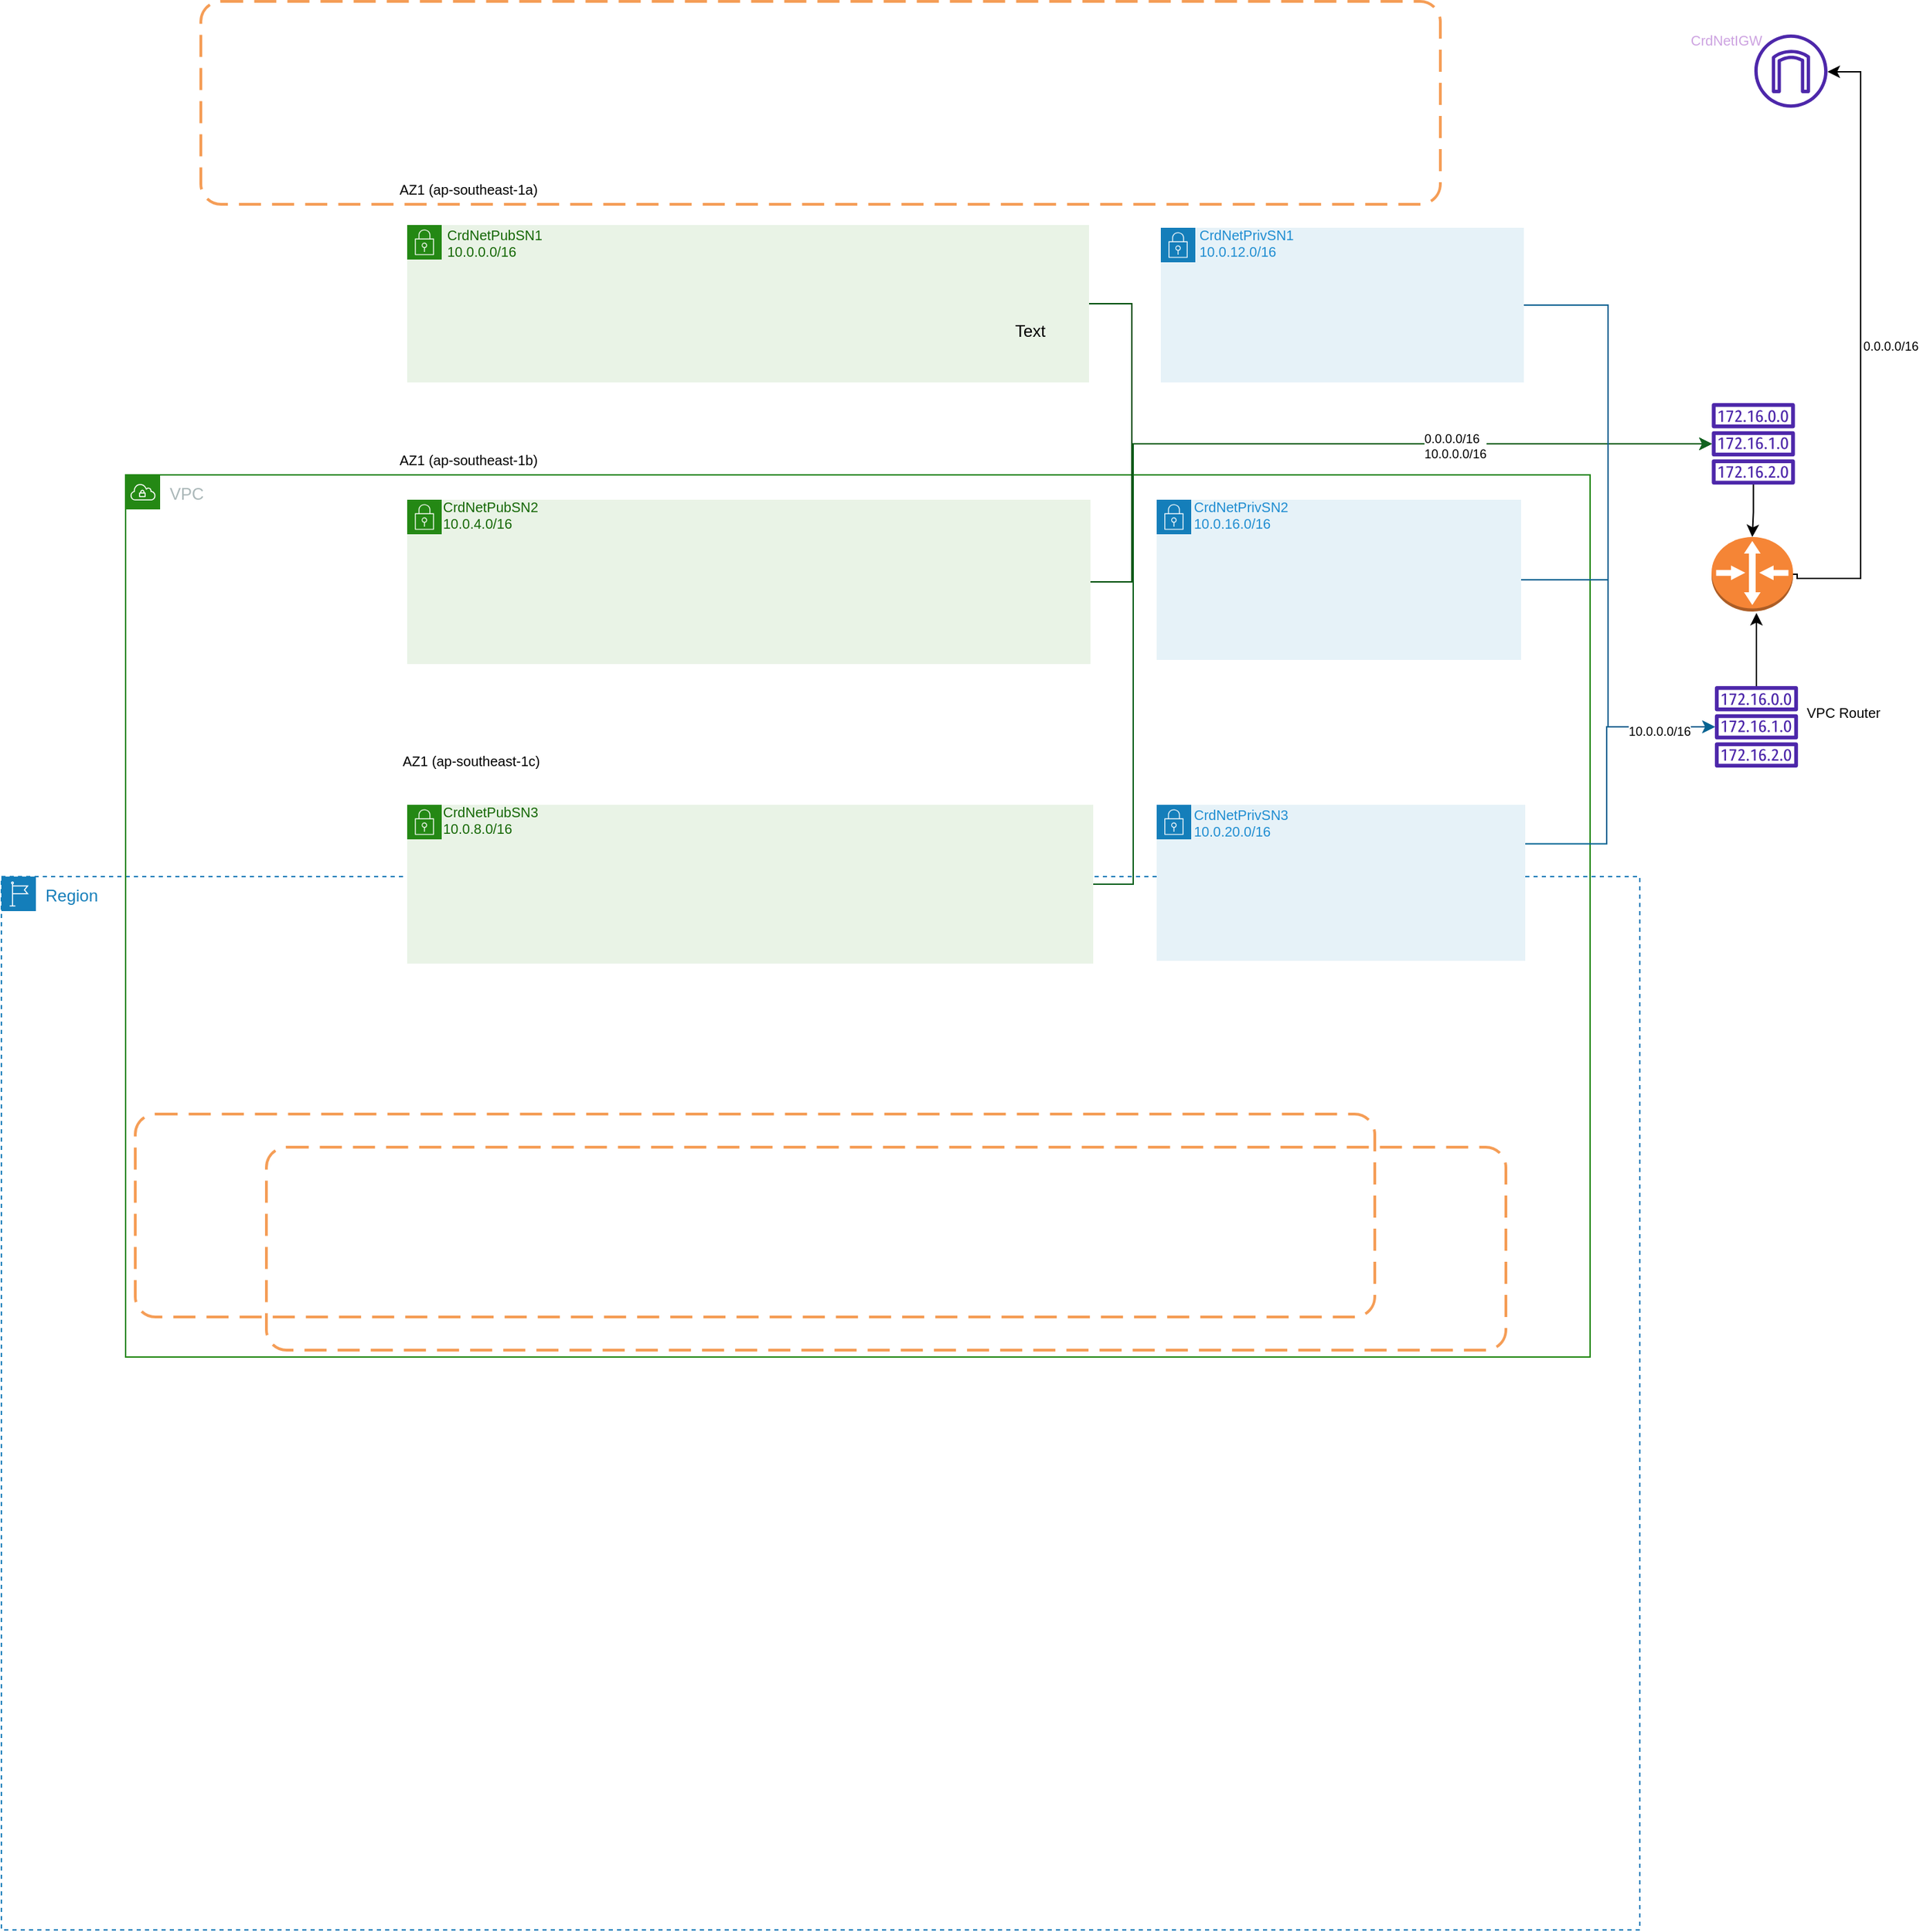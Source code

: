 <mxfile version="21.3.5" type="github">
  <diagram name="Page-1" id="iBFqbfJ5lfss9En26aZK">
    <mxGraphModel dx="1352" dy="1538" grid="0" gridSize="10" guides="1" tooltips="1" connect="1" arrows="1" fold="1" page="0" pageScale="1" pageWidth="827" pageHeight="1169" math="0" shadow="0">
      <root>
        <mxCell id="0" />
        <mxCell id="1" parent="0" />
        <mxCell id="W3irkt5UCbClybCe4O8I-8" value="Region" style="points=[[0,0],[0.25,0],[0.5,0],[0.75,0],[1,0],[1,0.25],[1,0.5],[1,0.75],[1,1],[0.75,1],[0.5,1],[0.25,1],[0,1],[0,0.75],[0,0.5],[0,0.25]];outlineConnect=0;gradientColor=none;html=1;whiteSpace=wrap;fontSize=12;fontStyle=0;container=0;pointerEvents=0;collapsible=0;recursiveResize=0;shape=mxgraph.aws4.group;grIcon=mxgraph.aws4.group_region;strokeColor=#147EBA;fillColor=none;verticalAlign=top;align=left;spacingLeft=30;fontColor=#147EBA;dashed=1;movable=1;resizable=1;rotatable=1;deletable=1;editable=1;locked=0;connectable=1;" parent="1" vertex="1">
          <mxGeometry x="275" y="32" width="1187" height="763" as="geometry" />
        </mxCell>
        <mxCell id="W3irkt5UCbClybCe4O8I-9" value="VPC" style="points=[[0,0],[0.25,0],[0.5,0],[0.75,0],[1,0],[1,0.25],[1,0.5],[1,0.75],[1,1],[0.75,1],[0.5,1],[0.25,1],[0,1],[0,0.75],[0,0.5],[0,0.25]];outlineConnect=0;gradientColor=none;html=1;whiteSpace=wrap;fontSize=12;fontStyle=0;container=0;pointerEvents=0;collapsible=0;recursiveResize=0;shape=mxgraph.aws4.group;grIcon=mxgraph.aws4.group_vpc;strokeColor=#248814;fillColor=none;verticalAlign=top;align=left;spacingLeft=30;fontColor=#AAB7B8;dashed=0;movable=1;resizable=1;rotatable=1;deletable=1;editable=1;locked=0;connectable=1;" parent="1" vertex="1">
          <mxGeometry x="365" y="-259" width="1061" height="639" as="geometry" />
        </mxCell>
        <mxCell id="9FQ_Lgyh3Yluo9eS3zsB-1" value="" style="sketch=0;outlineConnect=0;fontColor=#232F3E;gradientColor=none;fillColor=#4D27AA;strokeColor=none;dashed=0;verticalLabelPosition=bottom;verticalAlign=top;align=center;html=1;fontSize=12;fontStyle=0;aspect=fixed;pointerEvents=1;shape=mxgraph.aws4.internet_gateway;" vertex="1" parent="1">
          <mxGeometry x="1545" y="-578" width="53" height="53" as="geometry" />
        </mxCell>
        <mxCell id="9FQ_Lgyh3Yluo9eS3zsB-2" value="&lt;font color=&quot;#cda3e1&quot;&gt;CrdNetIGW&lt;/font&gt;" style="text;html=1;strokeColor=none;fillColor=default;align=left;verticalAlign=middle;whiteSpace=wrap;rounded=0;strokeWidth=0;fontSize=10;opacity=0;" vertex="1" parent="1">
          <mxGeometry x="1497" y="-585" width="50" height="22" as="geometry" />
        </mxCell>
        <mxCell id="9FQ_Lgyh3Yluo9eS3zsB-12" style="edgeStyle=orthogonalEdgeStyle;rounded=0;orthogonalLoop=1;jettySize=auto;html=1;exitX=1;exitY=0.5;exitDx=0;exitDy=0;exitPerimeter=0;" edge="1" parent="1" source="9FQ_Lgyh3Yluo9eS3zsB-4" target="9FQ_Lgyh3Yluo9eS3zsB-1">
          <mxGeometry relative="1" as="geometry">
            <Array as="points">
              <mxPoint x="1576" y="-184" />
              <mxPoint x="1622" y="-184" />
              <mxPoint x="1622" y="-551" />
            </Array>
          </mxGeometry>
        </mxCell>
        <mxCell id="9FQ_Lgyh3Yluo9eS3zsB-13" value="&lt;div style=&quot;&quot;&gt;&lt;span style=&quot;font-size: 9px;&quot;&gt;0.0.0.0/16&lt;/span&gt;&lt;/div&gt;" style="edgeLabel;html=1;align=left;verticalAlign=middle;resizable=0;points=[];" vertex="1" connectable="0" parent="9FQ_Lgyh3Yluo9eS3zsB-12">
          <mxGeometry relative="1" as="geometry">
            <mxPoint as="offset" />
          </mxGeometry>
        </mxCell>
        <mxCell id="W3irkt5UCbClybCe4O8I-12" value="" style="rounded=1;arcSize=10;dashed=1;strokeColor=#F59D56;fillColor=none;gradientColor=none;dashPattern=8 4;strokeWidth=2;movable=1;resizable=1;rotatable=1;deletable=1;editable=1;locked=0;connectable=1;" parent="1" vertex="1">
          <mxGeometry x="419.5" y="-602" width="898" height="147" as="geometry" />
        </mxCell>
        <mxCell id="W3irkt5UCbClybCe4O8I-17" value="" style="rounded=1;arcSize=10;dashed=1;strokeColor=#F59D56;fillColor=none;gradientColor=none;dashPattern=8 4;strokeWidth=2;movable=1;resizable=1;rotatable=1;deletable=1;editable=1;locked=0;connectable=1;" parent="1" vertex="1">
          <mxGeometry x="467" y="228" width="898" height="147" as="geometry" />
        </mxCell>
        <mxCell id="W3irkt5UCbClybCe4O8I-16" value="" style="rounded=1;arcSize=10;dashed=1;strokeColor=#F59D56;fillColor=none;gradientColor=none;dashPattern=8 4;strokeWidth=2;movable=1;resizable=1;rotatable=1;deletable=1;editable=1;locked=0;connectable=1;" parent="1" vertex="1">
          <mxGeometry x="372" y="204" width="898" height="147" as="geometry" />
        </mxCell>
        <mxCell id="W3irkt5UCbClybCe4O8I-18" value="AZ1 (ap-southeast-1a)" style="text;html=1;strokeColor=none;fillColor=none;align=center;verticalAlign=middle;whiteSpace=wrap;rounded=0;strokeWidth=1;fontSize=10;" parent="1" vertex="1">
          <mxGeometry x="561" y="-477" width="105" height="22" as="geometry" />
        </mxCell>
        <mxCell id="W3irkt5UCbClybCe4O8I-20" value="AZ1 (ap-southeast-1c)" style="text;html=1;strokeColor=none;fillColor=none;align=center;verticalAlign=middle;whiteSpace=wrap;rounded=0;strokeWidth=1;fontSize=10;" parent="1" vertex="1">
          <mxGeometry x="563" y="-63" width="105" height="22" as="geometry" />
        </mxCell>
        <mxCell id="W3irkt5UCbClybCe4O8I-19" value="AZ1 (ap-southeast-1b)" style="text;html=1;strokeColor=none;fillColor=none;align=center;verticalAlign=middle;whiteSpace=wrap;rounded=0;strokeWidth=1;fontSize=10;" parent="1" vertex="1">
          <mxGeometry x="561" y="-281" width="105" height="22" as="geometry" />
        </mxCell>
        <mxCell id="W3irkt5UCbClybCe4O8I-22" value="" style="points=[[0,0],[0.25,0],[0.5,0],[0.75,0],[1,0],[1,0.25],[1,0.5],[1,0.75],[1,1],[0.75,1],[0.5,1],[0.25,1],[0,1],[0,0.75],[0,0.5],[0,0.25]];outlineConnect=0;gradientColor=none;html=1;whiteSpace=wrap;fontSize=12;fontStyle=0;container=1;pointerEvents=0;collapsible=0;recursiveResize=0;shape=mxgraph.aws4.group;grIcon=mxgraph.aws4.group_security_group;grStroke=0;strokeColor=#248814;fillColor=#E9F3E6;verticalAlign=top;align=left;spacingLeft=30;fontColor=#248814;dashed=0;" parent="1" vertex="1">
          <mxGeometry x="569" y="-440" width="494" height="114" as="geometry" />
        </mxCell>
        <mxCell id="W3irkt5UCbClybCe4O8I-23" value="CrdNetPubSN1&lt;br&gt;&lt;div style=&quot;&quot;&gt;&lt;span style=&quot;background-color: initial;&quot;&gt;10.0.0.0/16&lt;/span&gt;&lt;/div&gt;" style="text;html=1;strokeColor=none;fillColor=none;align=left;verticalAlign=middle;whiteSpace=wrap;rounded=0;strokeWidth=1;fontSize=10;fontColor=#146704;" parent="1" vertex="1">
          <mxGeometry x="596" y="-438" width="75" height="22" as="geometry" />
        </mxCell>
        <mxCell id="W3irkt5UCbClybCe4O8I-26" value="" style="points=[[0,0],[0.25,0],[0.5,0],[0.75,0],[1,0],[1,0.25],[1,0.5],[1,0.75],[1,1],[0.75,1],[0.5,1],[0.25,1],[0,1],[0,0.75],[0,0.5],[0,0.25]];outlineConnect=0;gradientColor=none;html=1;whiteSpace=wrap;fontSize=12;fontStyle=0;container=1;pointerEvents=0;collapsible=0;recursiveResize=0;shape=mxgraph.aws4.group;grIcon=mxgraph.aws4.group_security_group;grStroke=0;strokeColor=#248814;fillColor=#E9F3E6;verticalAlign=top;align=left;spacingLeft=30;fontColor=#248814;dashed=0;" parent="1" vertex="1">
          <mxGeometry x="569" y="-241" width="495" height="119" as="geometry" />
        </mxCell>
        <mxCell id="W3irkt5UCbClybCe4O8I-24" value="CrdNetPubSN2&lt;br&gt;&lt;div style=&quot;&quot;&gt;&lt;span style=&quot;background-color: initial;&quot;&gt;10.0.4.0/16&lt;/span&gt;&lt;/div&gt;" style="text;html=1;strokeColor=none;fillColor=none;align=left;verticalAlign=middle;whiteSpace=wrap;rounded=0;strokeWidth=1;fontSize=10;fontColor=#146704;" parent="1" vertex="1">
          <mxGeometry x="593" y="-241" width="75" height="22" as="geometry" />
        </mxCell>
        <mxCell id="W3irkt5UCbClybCe4O8I-27" value="" style="points=[[0,0],[0.25,0],[0.5,0],[0.75,0],[1,0],[1,0.25],[1,0.5],[1,0.75],[1,1],[0.75,1],[0.5,1],[0.25,1],[0,1],[0,0.75],[0,0.5],[0,0.25]];outlineConnect=0;gradientColor=none;html=1;whiteSpace=wrap;fontSize=12;fontStyle=0;container=1;pointerEvents=0;collapsible=0;recursiveResize=0;shape=mxgraph.aws4.group;grIcon=mxgraph.aws4.group_security_group;grStroke=0;strokeColor=#248814;fillColor=#E9F3E6;verticalAlign=top;align=left;spacingLeft=30;fontColor=#248814;dashed=0;" parent="1" vertex="1">
          <mxGeometry x="569" y="-20" width="497" height="115" as="geometry" />
        </mxCell>
        <mxCell id="W3irkt5UCbClybCe4O8I-25" value="CrdNetPubSN3&lt;br&gt;&lt;div style=&quot;&quot;&gt;&lt;span style=&quot;background-color: initial;&quot;&gt;10.0.8.0/16&lt;/span&gt;&lt;/div&gt;" style="text;html=1;strokeColor=none;fillColor=none;align=left;verticalAlign=middle;whiteSpace=wrap;rounded=0;strokeWidth=1;fontSize=10;fontColor=#146704;" parent="1" vertex="1">
          <mxGeometry x="593" y="-20" width="75" height="22" as="geometry" />
        </mxCell>
        <mxCell id="W3irkt5UCbClybCe4O8I-28" value="" style="points=[[0,0],[0.25,0],[0.5,0],[0.75,0],[1,0],[1,0.25],[1,0.5],[1,0.75],[1,1],[0.75,1],[0.5,1],[0.25,1],[0,1],[0,0.75],[0,0.5],[0,0.25]];outlineConnect=0;gradientColor=none;html=1;whiteSpace=wrap;fontSize=12;fontStyle=0;container=1;pointerEvents=0;collapsible=0;recursiveResize=0;shape=mxgraph.aws4.group;grIcon=mxgraph.aws4.group_security_group;grStroke=0;strokeColor=#147EBA;fillColor=#E6F2F8;verticalAlign=top;align=left;spacingLeft=30;fontColor=#147EBA;dashed=0;" parent="1" vertex="1">
          <mxGeometry x="1115" y="-438" width="263" height="112" as="geometry" />
        </mxCell>
        <mxCell id="W3irkt5UCbClybCe4O8I-31" value="&lt;font style=&quot;font-size: 10px;&quot;&gt;CrdNetPrivSN1&lt;br&gt;10.0.12.0/16&lt;/font&gt;" style="text;html=1;strokeColor=none;fillColor=none;align=left;verticalAlign=middle;whiteSpace=wrap;rounded=0;strokeWidth=1;fontSize=10;fontColor=#1f8dd1;" parent="W3irkt5UCbClybCe4O8I-28" vertex="1">
          <mxGeometry x="26" width="75" height="22" as="geometry" />
        </mxCell>
        <mxCell id="W3irkt5UCbClybCe4O8I-34" value="" style="points=[[0,0],[0.25,0],[0.5,0],[0.75,0],[1,0],[1,0.25],[1,0.5],[1,0.75],[1,1],[0.75,1],[0.5,1],[0.25,1],[0,1],[0,0.75],[0,0.5],[0,0.25]];outlineConnect=0;gradientColor=none;html=1;whiteSpace=wrap;fontSize=12;fontStyle=0;container=1;pointerEvents=0;collapsible=0;recursiveResize=0;shape=mxgraph.aws4.group;grIcon=mxgraph.aws4.group_security_group;grStroke=0;strokeColor=#147EBA;fillColor=#E6F2F8;verticalAlign=top;align=left;spacingLeft=30;fontColor=#147EBA;dashed=0;" parent="1" vertex="1">
          <mxGeometry x="1112" y="-241" width="264" height="116" as="geometry" />
        </mxCell>
        <mxCell id="W3irkt5UCbClybCe4O8I-32" value="&lt;font style=&quot;font-size: 10px;&quot;&gt;CrdNetPrivSN2&lt;br&gt;10.0.16.0/16&lt;/font&gt;" style="text;html=1;strokeColor=none;fillColor=none;align=left;verticalAlign=middle;whiteSpace=wrap;rounded=0;strokeWidth=1;fontSize=10;fontColor=#1f8dd1;" parent="1" vertex="1">
          <mxGeometry x="1137" y="-241" width="75" height="22" as="geometry" />
        </mxCell>
        <mxCell id="W3irkt5UCbClybCe4O8I-35" value="" style="points=[[0,0],[0.25,0],[0.5,0],[0.75,0],[1,0],[1,0.25],[1,0.5],[1,0.75],[1,1],[0.75,1],[0.5,1],[0.25,1],[0,1],[0,0.75],[0,0.5],[0,0.25]];outlineConnect=0;gradientColor=none;html=1;whiteSpace=wrap;fontSize=12;fontStyle=0;container=1;pointerEvents=0;collapsible=0;recursiveResize=0;shape=mxgraph.aws4.group;grIcon=mxgraph.aws4.group_security_group;grStroke=0;strokeColor=#147EBA;fillColor=#E6F2F8;verticalAlign=top;align=left;spacingLeft=30;fontColor=#147EBA;dashed=0;" parent="1" vertex="1">
          <mxGeometry x="1112" y="-20" width="267" height="113" as="geometry" />
        </mxCell>
        <mxCell id="W3irkt5UCbClybCe4O8I-33" value="&lt;font style=&quot;font-size: 10px;&quot;&gt;CrdNetPrivSN3&lt;br&gt;10.0.20.0/16&lt;/font&gt;" style="text;html=1;strokeColor=none;fillColor=none;align=left;verticalAlign=middle;whiteSpace=wrap;rounded=0;strokeWidth=1;fontSize=10;fontColor=#1f8dd1;" parent="1" vertex="1">
          <mxGeometry x="1137" y="-18" width="75" height="22" as="geometry" />
        </mxCell>
        <mxCell id="9FQ_Lgyh3Yluo9eS3zsB-4" value="" style="outlineConnect=0;dashed=0;verticalLabelPosition=bottom;verticalAlign=top;align=center;html=1;shape=mxgraph.aws3.router;fillColor=#F58536;gradientColor=none;" vertex="1" parent="1">
          <mxGeometry x="1514" y="-214" width="59" height="54" as="geometry" />
        </mxCell>
        <mxCell id="9FQ_Lgyh3Yluo9eS3zsB-5" value="VPC Router" style="text;html=1;strokeColor=none;fillColor=none;align=left;verticalAlign=middle;whiteSpace=wrap;rounded=0;strokeWidth=1;fontSize=10;" vertex="1" parent="1">
          <mxGeometry x="1581" y="-98" width="61" height="22" as="geometry" />
        </mxCell>
        <mxCell id="9FQ_Lgyh3Yluo9eS3zsB-45" style="edgeStyle=orthogonalEdgeStyle;rounded=0;orthogonalLoop=1;jettySize=auto;html=1;entryX=1;entryY=0.5;entryDx=0;entryDy=0;startArrow=classic;startFill=1;endArrow=none;endFill=0;strokeColor=#05520e;" edge="1" parent="1" source="9FQ_Lgyh3Yluo9eS3zsB-6" target="W3irkt5UCbClybCe4O8I-22">
          <mxGeometry relative="1" as="geometry">
            <Array as="points">
              <mxPoint x="1094" y="-282" />
              <mxPoint x="1094" y="-383" />
            </Array>
          </mxGeometry>
        </mxCell>
        <mxCell id="9FQ_Lgyh3Yluo9eS3zsB-46" style="edgeStyle=orthogonalEdgeStyle;rounded=0;orthogonalLoop=1;jettySize=auto;html=1;entryX=1;entryY=0.5;entryDx=0;entryDy=0;startArrow=classic;startFill=1;endArrow=none;endFill=0;strokeColor=#05520e;" edge="1" parent="1" source="9FQ_Lgyh3Yluo9eS3zsB-6" target="W3irkt5UCbClybCe4O8I-26">
          <mxGeometry relative="1" as="geometry">
            <Array as="points">
              <mxPoint x="1094" y="-282" />
              <mxPoint x="1094" y="-181" />
            </Array>
          </mxGeometry>
        </mxCell>
        <mxCell id="9FQ_Lgyh3Yluo9eS3zsB-47" style="edgeStyle=orthogonalEdgeStyle;rounded=0;orthogonalLoop=1;jettySize=auto;html=1;entryX=1;entryY=0.5;entryDx=0;entryDy=0;startArrow=classic;startFill=1;endArrow=none;endFill=0;strokeColor=#126320;" edge="1" parent="1" source="9FQ_Lgyh3Yluo9eS3zsB-6" target="W3irkt5UCbClybCe4O8I-27">
          <mxGeometry relative="1" as="geometry">
            <mxPoint x="818" y="-23" as="targetPoint" />
            <Array as="points">
              <mxPoint x="1095" y="-282" />
              <mxPoint x="1095" y="38" />
            </Array>
          </mxGeometry>
        </mxCell>
        <mxCell id="9FQ_Lgyh3Yluo9eS3zsB-48" value="&lt;div style=&quot;text-align: left;&quot;&gt;&lt;span style=&quot;font-size: 9px;&quot;&gt;0.0.0.0/16&lt;/span&gt;&lt;/div&gt;&lt;font style=&quot;font-size: 9px;&quot;&gt;&lt;div style=&quot;text-align: left;&quot;&gt;10.0.0.0/16&lt;/div&gt;&lt;/font&gt;" style="edgeLabel;html=1;align=center;verticalAlign=middle;resizable=0;points=[];" vertex="1" connectable="0" parent="9FQ_Lgyh3Yluo9eS3zsB-47">
          <mxGeometry x="-0.515" relative="1" as="geometry">
            <mxPoint as="offset" />
          </mxGeometry>
        </mxCell>
        <mxCell id="9FQ_Lgyh3Yluo9eS3zsB-56" style="edgeStyle=orthogonalEdgeStyle;rounded=0;orthogonalLoop=1;jettySize=auto;html=1;entryX=0.5;entryY=0;entryDx=0;entryDy=0;entryPerimeter=0;" edge="1" parent="1" source="9FQ_Lgyh3Yluo9eS3zsB-6" target="9FQ_Lgyh3Yluo9eS3zsB-4">
          <mxGeometry relative="1" as="geometry" />
        </mxCell>
        <mxCell id="9FQ_Lgyh3Yluo9eS3zsB-6" value="" style="sketch=0;outlineConnect=0;fontColor=#232F3E;gradientColor=none;fillColor=#4D27AA;strokeColor=none;dashed=0;verticalLabelPosition=bottom;verticalAlign=top;align=center;html=1;fontSize=12;fontStyle=0;aspect=fixed;pointerEvents=1;shape=mxgraph.aws4.route_table;" vertex="1" parent="1">
          <mxGeometry x="1514" y="-311" width="60.55" height="59" as="geometry" />
        </mxCell>
        <mxCell id="9FQ_Lgyh3Yluo9eS3zsB-41" style="edgeStyle=orthogonalEdgeStyle;rounded=0;orthogonalLoop=1;jettySize=auto;html=1;entryX=1;entryY=0.5;entryDx=0;entryDy=0;startArrow=classic;startFill=1;endArrow=none;endFill=0;strokeColor=#066493;" edge="1" parent="1" source="9FQ_Lgyh3Yluo9eS3zsB-7" target="W3irkt5UCbClybCe4O8I-28">
          <mxGeometry relative="1" as="geometry">
            <Array as="points">
              <mxPoint x="1439" y="-77" />
              <mxPoint x="1439" y="-382" />
            </Array>
          </mxGeometry>
        </mxCell>
        <mxCell id="9FQ_Lgyh3Yluo9eS3zsB-42" style="edgeStyle=orthogonalEdgeStyle;rounded=0;orthogonalLoop=1;jettySize=auto;html=1;entryX=1;entryY=0.5;entryDx=0;entryDy=0;startArrow=classic;startFill=1;endArrow=none;endFill=0;strokeColor=#066493;" edge="1" parent="1" source="9FQ_Lgyh3Yluo9eS3zsB-7" target="W3irkt5UCbClybCe4O8I-34">
          <mxGeometry relative="1" as="geometry">
            <Array as="points">
              <mxPoint x="1439" y="-77" />
              <mxPoint x="1439" y="-183" />
            </Array>
          </mxGeometry>
        </mxCell>
        <mxCell id="9FQ_Lgyh3Yluo9eS3zsB-43" style="edgeStyle=orthogonalEdgeStyle;rounded=0;orthogonalLoop=1;jettySize=auto;html=1;entryX=1;entryY=0.25;entryDx=0;entryDy=0;startArrow=classic;startFill=1;endArrow=none;endFill=0;strokeColor=#066493;" edge="1" parent="1" source="9FQ_Lgyh3Yluo9eS3zsB-7" target="W3irkt5UCbClybCe4O8I-35">
          <mxGeometry relative="1" as="geometry">
            <Array as="points">
              <mxPoint x="1438" y="-77" />
              <mxPoint x="1438" y="8" />
            </Array>
          </mxGeometry>
        </mxCell>
        <mxCell id="9FQ_Lgyh3Yluo9eS3zsB-50" value="&lt;font style=&quot;font-size: 9px;&quot;&gt;10.0.0.0/16&lt;/font&gt;" style="edgeLabel;html=1;align=center;verticalAlign=middle;resizable=0;points=[];" vertex="1" connectable="0" parent="9FQ_Lgyh3Yluo9eS3zsB-43">
          <mxGeometry x="-0.632" y="2" relative="1" as="geometry">
            <mxPoint as="offset" />
          </mxGeometry>
        </mxCell>
        <mxCell id="9FQ_Lgyh3Yluo9eS3zsB-57" style="edgeStyle=orthogonalEdgeStyle;rounded=0;orthogonalLoop=1;jettySize=auto;html=1;" edge="1" parent="1" source="9FQ_Lgyh3Yluo9eS3zsB-7">
          <mxGeometry relative="1" as="geometry">
            <mxPoint x="1546.505" y="-159" as="targetPoint" />
          </mxGeometry>
        </mxCell>
        <mxCell id="9FQ_Lgyh3Yluo9eS3zsB-7" value="" style="sketch=0;outlineConnect=0;fontColor=#232F3E;gradientColor=none;fillColor=#4D27AA;strokeColor=none;dashed=0;verticalLabelPosition=bottom;verticalAlign=top;align=center;html=1;fontSize=12;fontStyle=0;aspect=fixed;pointerEvents=1;shape=mxgraph.aws4.route_table;" vertex="1" parent="1">
          <mxGeometry x="1516.23" y="-106" width="60.55" height="59" as="geometry" />
        </mxCell>
        <mxCell id="9FQ_Lgyh3Yluo9eS3zsB-22" value="Text" style="text;html=1;align=center;verticalAlign=middle;resizable=0;points=[];autosize=1;strokeColor=none;fillColor=none;" vertex="1" parent="1">
          <mxGeometry x="1000" y="-376" width="40" height="26" as="geometry" />
        </mxCell>
      </root>
    </mxGraphModel>
  </diagram>
</mxfile>
